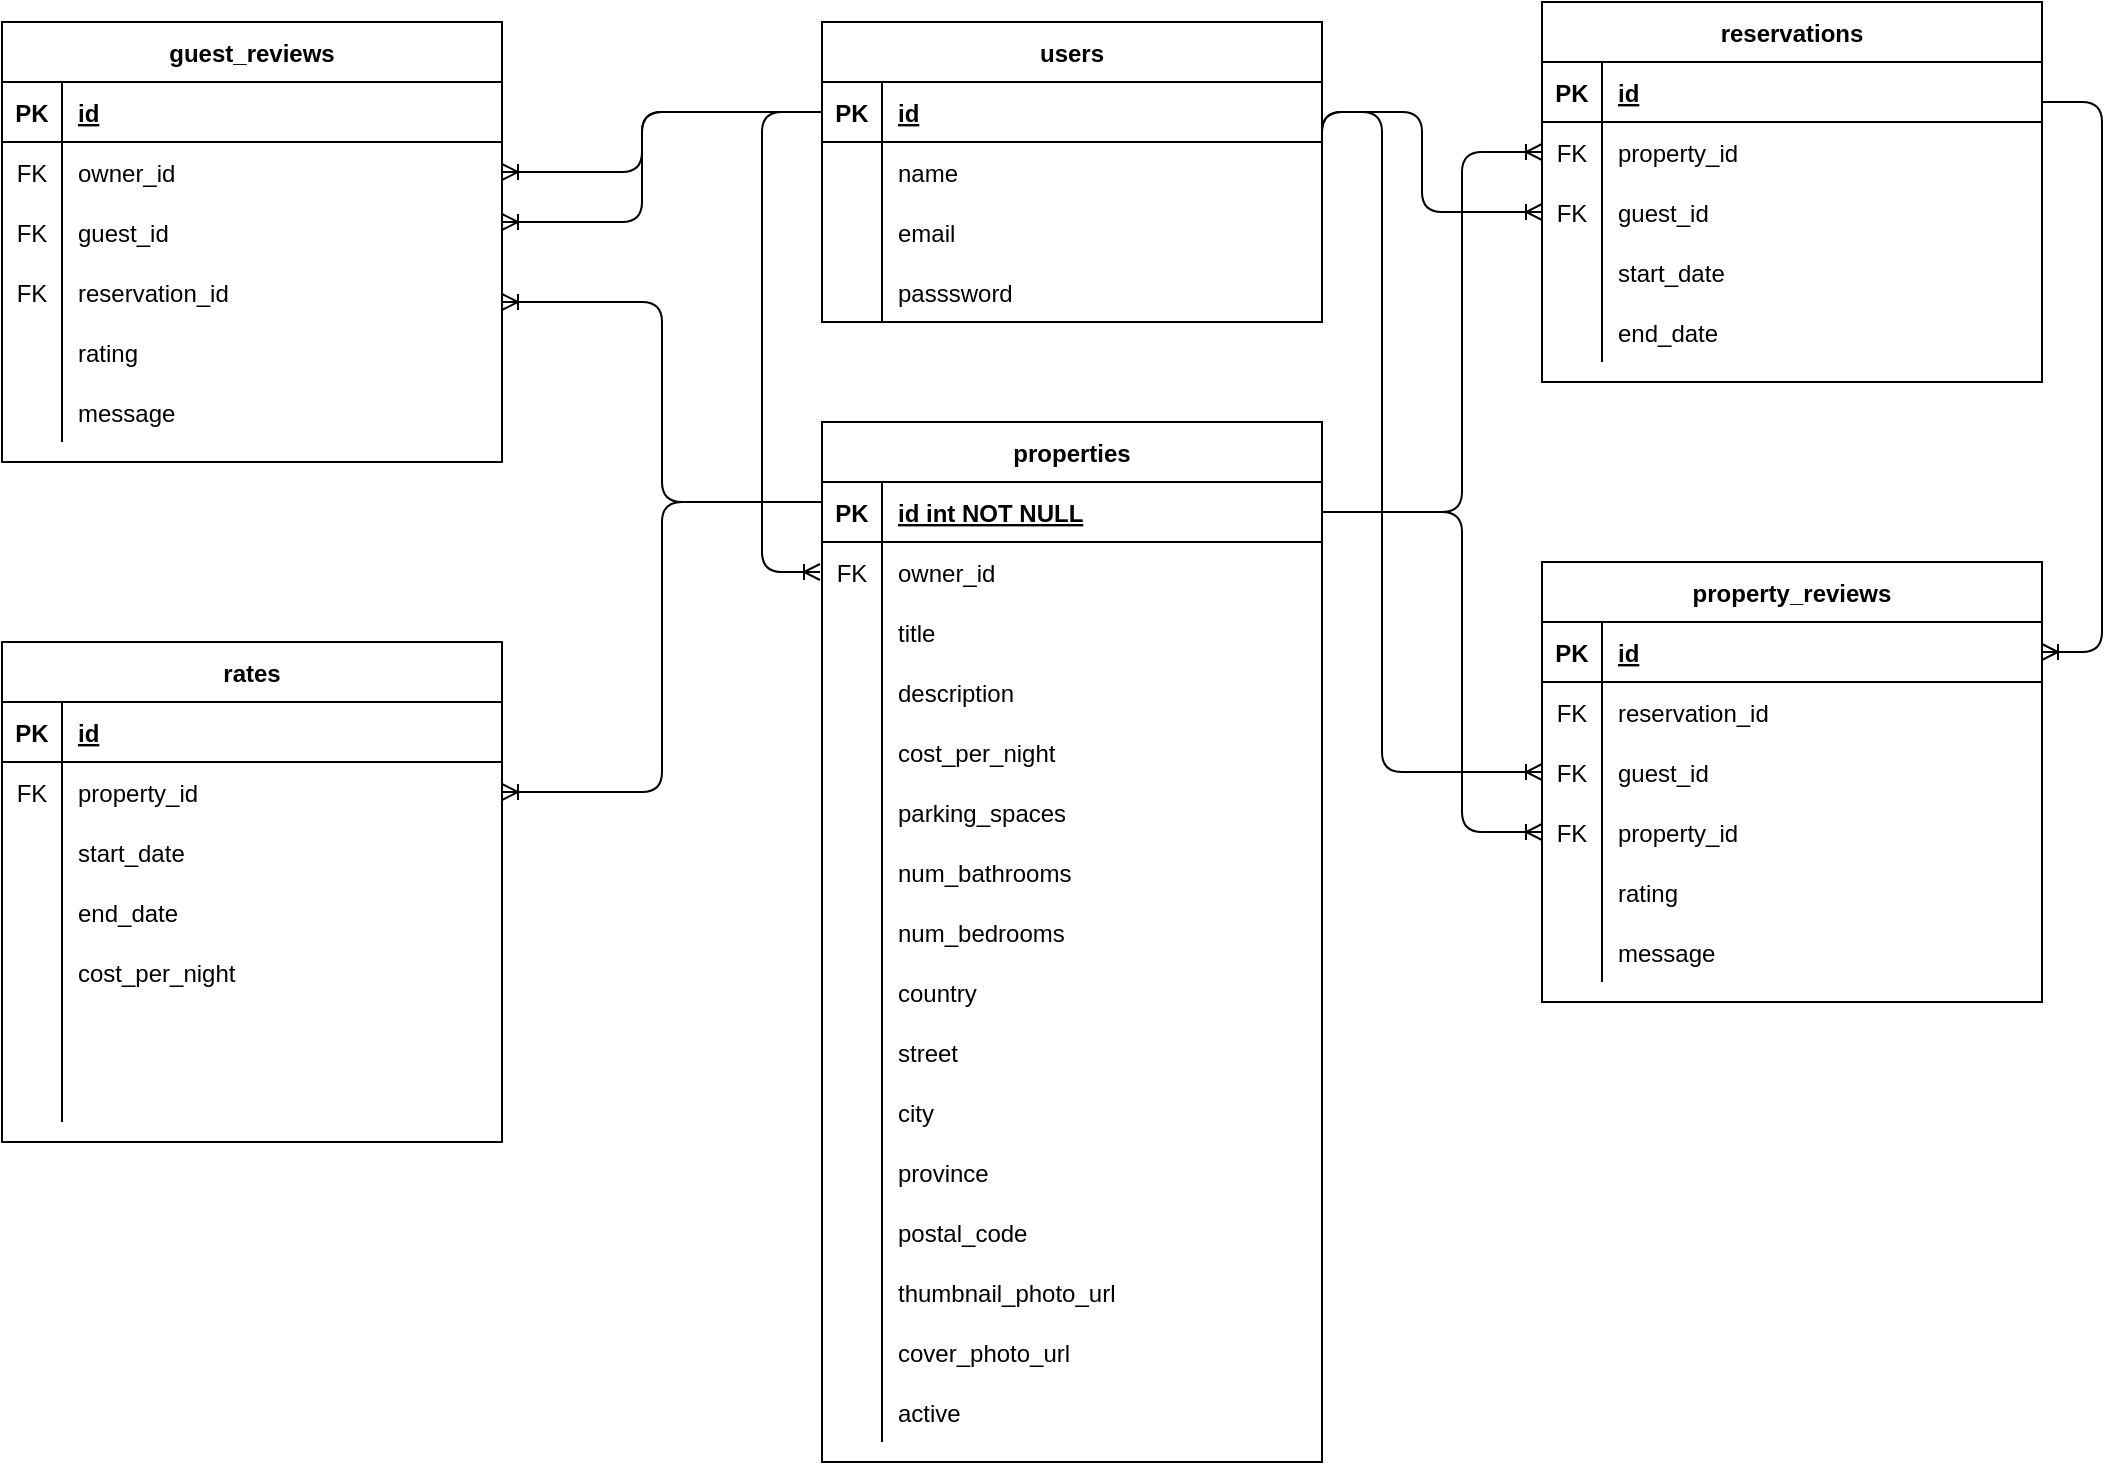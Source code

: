 <mxfile version="14.4.3" type="github">
  <diagram id="R2lEEEUBdFMjLlhIrx00" name="Page-1">
    <mxGraphModel dx="2276" dy="794" grid="1" gridSize="10" guides="1" tooltips="1" connect="1" arrows="1" fold="1" page="1" pageScale="1" pageWidth="850" pageHeight="1100" math="0" shadow="0" extFonts="Permanent Marker^https://fonts.googleapis.com/css?family=Permanent+Marker">
      <root>
        <mxCell id="0" />
        <mxCell id="1" parent="0" />
        <mxCell id="C-vyLk0tnHw3VtMMgP7b-2" value="properties" style="shape=table;startSize=30;container=1;collapsible=1;childLayout=tableLayout;fixedRows=1;rowLines=0;fontStyle=1;align=center;resizeLast=1;" parent="1" vertex="1">
          <mxGeometry x="110" y="320" width="250" height="520" as="geometry" />
        </mxCell>
        <mxCell id="C-vyLk0tnHw3VtMMgP7b-3" value="" style="shape=partialRectangle;collapsible=0;dropTarget=0;pointerEvents=0;fillColor=none;points=[[0,0.5],[1,0.5]];portConstraint=eastwest;top=0;left=0;right=0;bottom=1;" parent="C-vyLk0tnHw3VtMMgP7b-2" vertex="1">
          <mxGeometry y="30" width="250" height="30" as="geometry" />
        </mxCell>
        <mxCell id="C-vyLk0tnHw3VtMMgP7b-4" value="PK" style="shape=partialRectangle;overflow=hidden;connectable=0;fillColor=none;top=0;left=0;bottom=0;right=0;fontStyle=1;" parent="C-vyLk0tnHw3VtMMgP7b-3" vertex="1">
          <mxGeometry width="30" height="30" as="geometry" />
        </mxCell>
        <mxCell id="C-vyLk0tnHw3VtMMgP7b-5" value="id int NOT NULL" style="shape=partialRectangle;overflow=hidden;connectable=0;fillColor=none;top=0;left=0;bottom=0;right=0;align=left;spacingLeft=6;fontStyle=5;" parent="C-vyLk0tnHw3VtMMgP7b-3" vertex="1">
          <mxGeometry x="30" width="220" height="30" as="geometry" />
        </mxCell>
        <mxCell id="5_OPE0EtZGpoWY-5o1ZZ-133" value="" style="shape=partialRectangle;collapsible=0;dropTarget=0;pointerEvents=0;fillColor=none;top=0;left=0;bottom=0;right=0;points=[[0,0.5],[1,0.5]];portConstraint=eastwest;" parent="C-vyLk0tnHw3VtMMgP7b-2" vertex="1">
          <mxGeometry y="60" width="250" height="30" as="geometry" />
        </mxCell>
        <mxCell id="5_OPE0EtZGpoWY-5o1ZZ-134" value="FK" style="shape=partialRectangle;connectable=0;fillColor=none;top=0;left=0;bottom=0;right=0;fontStyle=0;overflow=hidden;" parent="5_OPE0EtZGpoWY-5o1ZZ-133" vertex="1">
          <mxGeometry width="30" height="30" as="geometry" />
        </mxCell>
        <mxCell id="5_OPE0EtZGpoWY-5o1ZZ-135" value="owner_id" style="shape=partialRectangle;connectable=0;fillColor=none;top=0;left=0;bottom=0;right=0;align=left;spacingLeft=6;fontStyle=0;overflow=hidden;" parent="5_OPE0EtZGpoWY-5o1ZZ-133" vertex="1">
          <mxGeometry x="30" width="220" height="30" as="geometry" />
        </mxCell>
        <mxCell id="C-vyLk0tnHw3VtMMgP7b-6" value="" style="shape=partialRectangle;collapsible=0;dropTarget=0;pointerEvents=0;fillColor=none;points=[[0,0.5],[1,0.5]];portConstraint=eastwest;top=0;left=0;right=0;bottom=0;" parent="C-vyLk0tnHw3VtMMgP7b-2" vertex="1">
          <mxGeometry y="90" width="250" height="30" as="geometry" />
        </mxCell>
        <mxCell id="C-vyLk0tnHw3VtMMgP7b-7" value="" style="shape=partialRectangle;overflow=hidden;connectable=0;fillColor=none;top=0;left=0;bottom=0;right=0;" parent="C-vyLk0tnHw3VtMMgP7b-6" vertex="1">
          <mxGeometry width="30" height="30" as="geometry" />
        </mxCell>
        <mxCell id="C-vyLk0tnHw3VtMMgP7b-8" value="title" style="shape=partialRectangle;overflow=hidden;connectable=0;fillColor=none;top=0;left=0;bottom=0;right=0;align=left;spacingLeft=6;" parent="C-vyLk0tnHw3VtMMgP7b-6" vertex="1">
          <mxGeometry x="30" width="220" height="30" as="geometry" />
        </mxCell>
        <mxCell id="C-vyLk0tnHw3VtMMgP7b-9" value="" style="shape=partialRectangle;collapsible=0;dropTarget=0;pointerEvents=0;fillColor=none;points=[[0,0.5],[1,0.5]];portConstraint=eastwest;top=0;left=0;right=0;bottom=0;" parent="C-vyLk0tnHw3VtMMgP7b-2" vertex="1">
          <mxGeometry y="120" width="250" height="30" as="geometry" />
        </mxCell>
        <mxCell id="C-vyLk0tnHw3VtMMgP7b-10" value="" style="shape=partialRectangle;overflow=hidden;connectable=0;fillColor=none;top=0;left=0;bottom=0;right=0;" parent="C-vyLk0tnHw3VtMMgP7b-9" vertex="1">
          <mxGeometry width="30" height="30" as="geometry" />
        </mxCell>
        <mxCell id="C-vyLk0tnHw3VtMMgP7b-11" value="description" style="shape=partialRectangle;overflow=hidden;connectable=0;fillColor=none;top=0;left=0;bottom=0;right=0;align=left;spacingLeft=6;" parent="C-vyLk0tnHw3VtMMgP7b-9" vertex="1">
          <mxGeometry x="30" width="220" height="30" as="geometry" />
        </mxCell>
        <mxCell id="5_OPE0EtZGpoWY-5o1ZZ-36" value="" style="shape=partialRectangle;collapsible=0;dropTarget=0;pointerEvents=0;fillColor=none;top=0;left=0;bottom=0;right=0;points=[[0,0.5],[1,0.5]];portConstraint=eastwest;" parent="C-vyLk0tnHw3VtMMgP7b-2" vertex="1">
          <mxGeometry y="150" width="250" height="30" as="geometry" />
        </mxCell>
        <mxCell id="5_OPE0EtZGpoWY-5o1ZZ-37" value="" style="shape=partialRectangle;connectable=0;fillColor=none;top=0;left=0;bottom=0;right=0;editable=1;overflow=hidden;" parent="5_OPE0EtZGpoWY-5o1ZZ-36" vertex="1">
          <mxGeometry width="30" height="30" as="geometry" />
        </mxCell>
        <mxCell id="5_OPE0EtZGpoWY-5o1ZZ-38" value="cost_per_night" style="shape=partialRectangle;connectable=0;fillColor=none;top=0;left=0;bottom=0;right=0;align=left;spacingLeft=6;overflow=hidden;" parent="5_OPE0EtZGpoWY-5o1ZZ-36" vertex="1">
          <mxGeometry x="30" width="220" height="30" as="geometry" />
        </mxCell>
        <mxCell id="5_OPE0EtZGpoWY-5o1ZZ-48" value="" style="shape=partialRectangle;collapsible=0;dropTarget=0;pointerEvents=0;fillColor=none;top=0;left=0;bottom=0;right=0;points=[[0,0.5],[1,0.5]];portConstraint=eastwest;" parent="C-vyLk0tnHw3VtMMgP7b-2" vertex="1">
          <mxGeometry y="180" width="250" height="30" as="geometry" />
        </mxCell>
        <mxCell id="5_OPE0EtZGpoWY-5o1ZZ-49" value="" style="shape=partialRectangle;connectable=0;fillColor=none;top=0;left=0;bottom=0;right=0;editable=1;overflow=hidden;" parent="5_OPE0EtZGpoWY-5o1ZZ-48" vertex="1">
          <mxGeometry width="30" height="30" as="geometry" />
        </mxCell>
        <mxCell id="5_OPE0EtZGpoWY-5o1ZZ-50" value="parking_spaces" style="shape=partialRectangle;connectable=0;fillColor=none;top=0;left=0;bottom=0;right=0;align=left;spacingLeft=6;overflow=hidden;" parent="5_OPE0EtZGpoWY-5o1ZZ-48" vertex="1">
          <mxGeometry x="30" width="220" height="30" as="geometry" />
        </mxCell>
        <mxCell id="5_OPE0EtZGpoWY-5o1ZZ-44" value="" style="shape=partialRectangle;collapsible=0;dropTarget=0;pointerEvents=0;fillColor=none;top=0;left=0;bottom=0;right=0;points=[[0,0.5],[1,0.5]];portConstraint=eastwest;" parent="C-vyLk0tnHw3VtMMgP7b-2" vertex="1">
          <mxGeometry y="210" width="250" height="30" as="geometry" />
        </mxCell>
        <mxCell id="5_OPE0EtZGpoWY-5o1ZZ-45" value="" style="shape=partialRectangle;connectable=0;fillColor=none;top=0;left=0;bottom=0;right=0;editable=1;overflow=hidden;" parent="5_OPE0EtZGpoWY-5o1ZZ-44" vertex="1">
          <mxGeometry width="30" height="30" as="geometry" />
        </mxCell>
        <mxCell id="5_OPE0EtZGpoWY-5o1ZZ-46" value="num_bathrooms" style="shape=partialRectangle;connectable=0;fillColor=none;top=0;left=0;bottom=0;right=0;align=left;spacingLeft=6;overflow=hidden;" parent="5_OPE0EtZGpoWY-5o1ZZ-44" vertex="1">
          <mxGeometry x="30" width="220" height="30" as="geometry" />
        </mxCell>
        <mxCell id="5_OPE0EtZGpoWY-5o1ZZ-40" value="" style="shape=partialRectangle;collapsible=0;dropTarget=0;pointerEvents=0;fillColor=none;top=0;left=0;bottom=0;right=0;points=[[0,0.5],[1,0.5]];portConstraint=eastwest;" parent="C-vyLk0tnHw3VtMMgP7b-2" vertex="1">
          <mxGeometry y="240" width="250" height="30" as="geometry" />
        </mxCell>
        <mxCell id="5_OPE0EtZGpoWY-5o1ZZ-41" value="" style="shape=partialRectangle;connectable=0;fillColor=none;top=0;left=0;bottom=0;right=0;editable=1;overflow=hidden;" parent="5_OPE0EtZGpoWY-5o1ZZ-40" vertex="1">
          <mxGeometry width="30" height="30" as="geometry" />
        </mxCell>
        <mxCell id="5_OPE0EtZGpoWY-5o1ZZ-42" value="num_bedrooms" style="shape=partialRectangle;connectable=0;fillColor=none;top=0;left=0;bottom=0;right=0;align=left;spacingLeft=6;overflow=hidden;" parent="5_OPE0EtZGpoWY-5o1ZZ-40" vertex="1">
          <mxGeometry x="30" width="220" height="30" as="geometry" />
        </mxCell>
        <mxCell id="5_OPE0EtZGpoWY-5o1ZZ-64" value="" style="shape=partialRectangle;collapsible=0;dropTarget=0;pointerEvents=0;fillColor=none;top=0;left=0;bottom=0;right=0;points=[[0,0.5],[1,0.5]];portConstraint=eastwest;" parent="C-vyLk0tnHw3VtMMgP7b-2" vertex="1">
          <mxGeometry y="270" width="250" height="30" as="geometry" />
        </mxCell>
        <mxCell id="5_OPE0EtZGpoWY-5o1ZZ-65" value="" style="shape=partialRectangle;connectable=0;fillColor=none;top=0;left=0;bottom=0;right=0;editable=1;overflow=hidden;" parent="5_OPE0EtZGpoWY-5o1ZZ-64" vertex="1">
          <mxGeometry width="30" height="30" as="geometry" />
        </mxCell>
        <mxCell id="5_OPE0EtZGpoWY-5o1ZZ-66" value="country" style="shape=partialRectangle;connectable=0;fillColor=none;top=0;left=0;bottom=0;right=0;align=left;spacingLeft=6;overflow=hidden;" parent="5_OPE0EtZGpoWY-5o1ZZ-64" vertex="1">
          <mxGeometry x="30" width="220" height="30" as="geometry" />
        </mxCell>
        <mxCell id="5_OPE0EtZGpoWY-5o1ZZ-60" value="" style="shape=partialRectangle;collapsible=0;dropTarget=0;pointerEvents=0;fillColor=none;top=0;left=0;bottom=0;right=0;points=[[0,0.5],[1,0.5]];portConstraint=eastwest;" parent="C-vyLk0tnHw3VtMMgP7b-2" vertex="1">
          <mxGeometry y="300" width="250" height="30" as="geometry" />
        </mxCell>
        <mxCell id="5_OPE0EtZGpoWY-5o1ZZ-61" value="" style="shape=partialRectangle;connectable=0;fillColor=none;top=0;left=0;bottom=0;right=0;editable=1;overflow=hidden;" parent="5_OPE0EtZGpoWY-5o1ZZ-60" vertex="1">
          <mxGeometry width="30" height="30" as="geometry" />
        </mxCell>
        <mxCell id="5_OPE0EtZGpoWY-5o1ZZ-62" value="street" style="shape=partialRectangle;connectable=0;fillColor=none;top=0;left=0;bottom=0;right=0;align=left;spacingLeft=6;overflow=hidden;" parent="5_OPE0EtZGpoWY-5o1ZZ-60" vertex="1">
          <mxGeometry x="30" width="220" height="30" as="geometry" />
        </mxCell>
        <mxCell id="5_OPE0EtZGpoWY-5o1ZZ-56" value="" style="shape=partialRectangle;collapsible=0;dropTarget=0;pointerEvents=0;fillColor=none;top=0;left=0;bottom=0;right=0;points=[[0,0.5],[1,0.5]];portConstraint=eastwest;" parent="C-vyLk0tnHw3VtMMgP7b-2" vertex="1">
          <mxGeometry y="330" width="250" height="30" as="geometry" />
        </mxCell>
        <mxCell id="5_OPE0EtZGpoWY-5o1ZZ-57" value="" style="shape=partialRectangle;connectable=0;fillColor=none;top=0;left=0;bottom=0;right=0;editable=1;overflow=hidden;" parent="5_OPE0EtZGpoWY-5o1ZZ-56" vertex="1">
          <mxGeometry width="30" height="30" as="geometry" />
        </mxCell>
        <mxCell id="5_OPE0EtZGpoWY-5o1ZZ-58" value="city" style="shape=partialRectangle;connectable=0;fillColor=none;top=0;left=0;bottom=0;right=0;align=left;spacingLeft=6;overflow=hidden;" parent="5_OPE0EtZGpoWY-5o1ZZ-56" vertex="1">
          <mxGeometry x="30" width="220" height="30" as="geometry" />
        </mxCell>
        <mxCell id="5_OPE0EtZGpoWY-5o1ZZ-52" value="" style="shape=partialRectangle;collapsible=0;dropTarget=0;pointerEvents=0;fillColor=none;top=0;left=0;bottom=0;right=0;points=[[0,0.5],[1,0.5]];portConstraint=eastwest;" parent="C-vyLk0tnHw3VtMMgP7b-2" vertex="1">
          <mxGeometry y="360" width="250" height="30" as="geometry" />
        </mxCell>
        <mxCell id="5_OPE0EtZGpoWY-5o1ZZ-53" value="" style="shape=partialRectangle;connectable=0;fillColor=none;top=0;left=0;bottom=0;right=0;editable=1;overflow=hidden;" parent="5_OPE0EtZGpoWY-5o1ZZ-52" vertex="1">
          <mxGeometry width="30" height="30" as="geometry" />
        </mxCell>
        <mxCell id="5_OPE0EtZGpoWY-5o1ZZ-54" value="province" style="shape=partialRectangle;connectable=0;fillColor=none;top=0;left=0;bottom=0;right=0;align=left;spacingLeft=6;overflow=hidden;" parent="5_OPE0EtZGpoWY-5o1ZZ-52" vertex="1">
          <mxGeometry x="30" width="220" height="30" as="geometry" />
        </mxCell>
        <mxCell id="5_OPE0EtZGpoWY-5o1ZZ-121" value="" style="shape=partialRectangle;collapsible=0;dropTarget=0;pointerEvents=0;fillColor=none;top=0;left=0;bottom=0;right=0;points=[[0,0.5],[1,0.5]];portConstraint=eastwest;" parent="C-vyLk0tnHw3VtMMgP7b-2" vertex="1">
          <mxGeometry y="390" width="250" height="30" as="geometry" />
        </mxCell>
        <mxCell id="5_OPE0EtZGpoWY-5o1ZZ-122" value="" style="shape=partialRectangle;connectable=0;fillColor=none;top=0;left=0;bottom=0;right=0;editable=1;overflow=hidden;" parent="5_OPE0EtZGpoWY-5o1ZZ-121" vertex="1">
          <mxGeometry width="30" height="30" as="geometry" />
        </mxCell>
        <mxCell id="5_OPE0EtZGpoWY-5o1ZZ-123" value="postal_code" style="shape=partialRectangle;connectable=0;fillColor=none;top=0;left=0;bottom=0;right=0;align=left;spacingLeft=6;overflow=hidden;" parent="5_OPE0EtZGpoWY-5o1ZZ-121" vertex="1">
          <mxGeometry x="30" width="220" height="30" as="geometry" />
        </mxCell>
        <mxCell id="5_OPE0EtZGpoWY-5o1ZZ-125" value="" style="shape=partialRectangle;collapsible=0;dropTarget=0;pointerEvents=0;fillColor=none;top=0;left=0;bottom=0;right=0;points=[[0,0.5],[1,0.5]];portConstraint=eastwest;" parent="C-vyLk0tnHw3VtMMgP7b-2" vertex="1">
          <mxGeometry y="420" width="250" height="30" as="geometry" />
        </mxCell>
        <mxCell id="5_OPE0EtZGpoWY-5o1ZZ-126" value="" style="shape=partialRectangle;connectable=0;fillColor=none;top=0;left=0;bottom=0;right=0;editable=1;overflow=hidden;" parent="5_OPE0EtZGpoWY-5o1ZZ-125" vertex="1">
          <mxGeometry width="30" height="30" as="geometry" />
        </mxCell>
        <mxCell id="5_OPE0EtZGpoWY-5o1ZZ-127" value="thumbnail_photo_url" style="shape=partialRectangle;connectable=0;fillColor=none;top=0;left=0;bottom=0;right=0;align=left;spacingLeft=6;overflow=hidden;" parent="5_OPE0EtZGpoWY-5o1ZZ-125" vertex="1">
          <mxGeometry x="30" width="220" height="30" as="geometry" />
        </mxCell>
        <mxCell id="5_OPE0EtZGpoWY-5o1ZZ-129" value="" style="shape=partialRectangle;collapsible=0;dropTarget=0;pointerEvents=0;fillColor=none;top=0;left=0;bottom=0;right=0;points=[[0,0.5],[1,0.5]];portConstraint=eastwest;" parent="C-vyLk0tnHw3VtMMgP7b-2" vertex="1">
          <mxGeometry y="450" width="250" height="30" as="geometry" />
        </mxCell>
        <mxCell id="5_OPE0EtZGpoWY-5o1ZZ-130" value="" style="shape=partialRectangle;connectable=0;fillColor=none;top=0;left=0;bottom=0;right=0;editable=1;overflow=hidden;" parent="5_OPE0EtZGpoWY-5o1ZZ-129" vertex="1">
          <mxGeometry width="30" height="30" as="geometry" />
        </mxCell>
        <mxCell id="5_OPE0EtZGpoWY-5o1ZZ-131" value="cover_photo_url" style="shape=partialRectangle;connectable=0;fillColor=none;top=0;left=0;bottom=0;right=0;align=left;spacingLeft=6;overflow=hidden;" parent="5_OPE0EtZGpoWY-5o1ZZ-129" vertex="1">
          <mxGeometry x="30" width="220" height="30" as="geometry" />
        </mxCell>
        <mxCell id="5_OPE0EtZGpoWY-5o1ZZ-107" value="" style="shape=partialRectangle;collapsible=0;dropTarget=0;pointerEvents=0;fillColor=none;top=0;left=0;bottom=0;right=0;points=[[0,0.5],[1,0.5]];portConstraint=eastwest;" parent="C-vyLk0tnHw3VtMMgP7b-2" vertex="1">
          <mxGeometry y="480" width="250" height="30" as="geometry" />
        </mxCell>
        <mxCell id="5_OPE0EtZGpoWY-5o1ZZ-108" value="" style="shape=partialRectangle;connectable=0;fillColor=none;top=0;left=0;bottom=0;right=0;editable=1;overflow=hidden;" parent="5_OPE0EtZGpoWY-5o1ZZ-107" vertex="1">
          <mxGeometry width="30" height="30" as="geometry" />
        </mxCell>
        <mxCell id="5_OPE0EtZGpoWY-5o1ZZ-109" value="active" style="shape=partialRectangle;connectable=0;fillColor=none;top=0;left=0;bottom=0;right=0;align=left;spacingLeft=6;overflow=hidden;" parent="5_OPE0EtZGpoWY-5o1ZZ-107" vertex="1">
          <mxGeometry x="30" width="220" height="30" as="geometry" />
        </mxCell>
        <mxCell id="C-vyLk0tnHw3VtMMgP7b-13" value="reservations" style="shape=table;startSize=30;container=1;collapsible=1;childLayout=tableLayout;fixedRows=1;rowLines=0;fontStyle=1;align=center;resizeLast=1;" parent="1" vertex="1">
          <mxGeometry x="470" y="110" width="250" height="190" as="geometry" />
        </mxCell>
        <mxCell id="C-vyLk0tnHw3VtMMgP7b-14" value="" style="shape=partialRectangle;collapsible=0;dropTarget=0;pointerEvents=0;fillColor=none;points=[[0,0.5],[1,0.5]];portConstraint=eastwest;top=0;left=0;right=0;bottom=1;" parent="C-vyLk0tnHw3VtMMgP7b-13" vertex="1">
          <mxGeometry y="30" width="250" height="30" as="geometry" />
        </mxCell>
        <mxCell id="C-vyLk0tnHw3VtMMgP7b-15" value="PK" style="shape=partialRectangle;overflow=hidden;connectable=0;fillColor=none;top=0;left=0;bottom=0;right=0;fontStyle=1;" parent="C-vyLk0tnHw3VtMMgP7b-14" vertex="1">
          <mxGeometry width="30" height="30" as="geometry" />
        </mxCell>
        <mxCell id="C-vyLk0tnHw3VtMMgP7b-16" value="id" style="shape=partialRectangle;overflow=hidden;connectable=0;fillColor=none;top=0;left=0;bottom=0;right=0;align=left;spacingLeft=6;fontStyle=5;" parent="C-vyLk0tnHw3VtMMgP7b-14" vertex="1">
          <mxGeometry x="30" width="220" height="30" as="geometry" />
        </mxCell>
        <mxCell id="5_OPE0EtZGpoWY-5o1ZZ-144" value="" style="shape=partialRectangle;collapsible=0;dropTarget=0;pointerEvents=0;fillColor=none;top=0;left=0;bottom=0;right=0;points=[[0,0.5],[1,0.5]];portConstraint=eastwest;" parent="C-vyLk0tnHw3VtMMgP7b-13" vertex="1">
          <mxGeometry y="60" width="250" height="30" as="geometry" />
        </mxCell>
        <mxCell id="5_OPE0EtZGpoWY-5o1ZZ-145" value="FK" style="shape=partialRectangle;connectable=0;fillColor=none;top=0;left=0;bottom=0;right=0;fontStyle=0;overflow=hidden;" parent="5_OPE0EtZGpoWY-5o1ZZ-144" vertex="1">
          <mxGeometry width="30" height="30" as="geometry" />
        </mxCell>
        <mxCell id="5_OPE0EtZGpoWY-5o1ZZ-146" value="property_id" style="shape=partialRectangle;connectable=0;fillColor=none;top=0;left=0;bottom=0;right=0;align=left;spacingLeft=6;fontStyle=0;overflow=hidden;" parent="5_OPE0EtZGpoWY-5o1ZZ-144" vertex="1">
          <mxGeometry x="30" width="220" height="30" as="geometry" />
        </mxCell>
        <mxCell id="5_OPE0EtZGpoWY-5o1ZZ-140" value="" style="shape=partialRectangle;collapsible=0;dropTarget=0;pointerEvents=0;fillColor=none;top=0;left=0;bottom=0;right=0;points=[[0,0.5],[1,0.5]];portConstraint=eastwest;" parent="C-vyLk0tnHw3VtMMgP7b-13" vertex="1">
          <mxGeometry y="90" width="250" height="30" as="geometry" />
        </mxCell>
        <mxCell id="5_OPE0EtZGpoWY-5o1ZZ-141" value="FK" style="shape=partialRectangle;connectable=0;fillColor=none;top=0;left=0;bottom=0;right=0;fontStyle=0;overflow=hidden;" parent="5_OPE0EtZGpoWY-5o1ZZ-140" vertex="1">
          <mxGeometry width="30" height="30" as="geometry" />
        </mxCell>
        <mxCell id="5_OPE0EtZGpoWY-5o1ZZ-142" value="guest_id" style="shape=partialRectangle;connectable=0;fillColor=none;top=0;left=0;bottom=0;right=0;align=left;spacingLeft=6;fontStyle=0;overflow=hidden;" parent="5_OPE0EtZGpoWY-5o1ZZ-140" vertex="1">
          <mxGeometry x="30" width="220" height="30" as="geometry" />
        </mxCell>
        <mxCell id="C-vyLk0tnHw3VtMMgP7b-17" value="" style="shape=partialRectangle;collapsible=0;dropTarget=0;pointerEvents=0;fillColor=none;points=[[0,0.5],[1,0.5]];portConstraint=eastwest;top=0;left=0;right=0;bottom=0;" parent="C-vyLk0tnHw3VtMMgP7b-13" vertex="1">
          <mxGeometry y="120" width="250" height="30" as="geometry" />
        </mxCell>
        <mxCell id="C-vyLk0tnHw3VtMMgP7b-18" value="" style="shape=partialRectangle;overflow=hidden;connectable=0;fillColor=none;top=0;left=0;bottom=0;right=0;" parent="C-vyLk0tnHw3VtMMgP7b-17" vertex="1">
          <mxGeometry width="30" height="30" as="geometry" />
        </mxCell>
        <mxCell id="C-vyLk0tnHw3VtMMgP7b-19" value="start_date" style="shape=partialRectangle;overflow=hidden;connectable=0;fillColor=none;top=0;left=0;bottom=0;right=0;align=left;spacingLeft=6;" parent="C-vyLk0tnHw3VtMMgP7b-17" vertex="1">
          <mxGeometry x="30" width="220" height="30" as="geometry" />
        </mxCell>
        <mxCell id="C-vyLk0tnHw3VtMMgP7b-20" value="" style="shape=partialRectangle;collapsible=0;dropTarget=0;pointerEvents=0;fillColor=none;points=[[0,0.5],[1,0.5]];portConstraint=eastwest;top=0;left=0;right=0;bottom=0;" parent="C-vyLk0tnHw3VtMMgP7b-13" vertex="1">
          <mxGeometry y="150" width="250" height="30" as="geometry" />
        </mxCell>
        <mxCell id="C-vyLk0tnHw3VtMMgP7b-21" value="" style="shape=partialRectangle;overflow=hidden;connectable=0;fillColor=none;top=0;left=0;bottom=0;right=0;" parent="C-vyLk0tnHw3VtMMgP7b-20" vertex="1">
          <mxGeometry width="30" height="30" as="geometry" />
        </mxCell>
        <mxCell id="C-vyLk0tnHw3VtMMgP7b-22" value="end_date" style="shape=partialRectangle;overflow=hidden;connectable=0;fillColor=none;top=0;left=0;bottom=0;right=0;align=left;spacingLeft=6;" parent="C-vyLk0tnHw3VtMMgP7b-20" vertex="1">
          <mxGeometry x="30" width="220" height="30" as="geometry" />
        </mxCell>
        <mxCell id="C-vyLk0tnHw3VtMMgP7b-23" value="users" style="shape=table;startSize=30;container=1;collapsible=1;childLayout=tableLayout;fixedRows=1;rowLines=0;fontStyle=1;align=center;resizeLast=1;" parent="1" vertex="1">
          <mxGeometry x="110" y="120" width="250" height="150" as="geometry" />
        </mxCell>
        <mxCell id="MfoBPVd8Fbvx7FaM61m3-23" value="" style="shape=partialRectangle;collapsible=0;dropTarget=0;pointerEvents=0;fillColor=none;points=[[0,0.5],[1,0.5]];portConstraint=eastwest;top=0;left=0;right=0;bottom=1;" vertex="1" parent="C-vyLk0tnHw3VtMMgP7b-23">
          <mxGeometry y="30" width="250" height="30" as="geometry" />
        </mxCell>
        <mxCell id="MfoBPVd8Fbvx7FaM61m3-24" value="PK" style="shape=partialRectangle;overflow=hidden;connectable=0;fillColor=none;top=0;left=0;bottom=0;right=0;fontStyle=1;" vertex="1" parent="MfoBPVd8Fbvx7FaM61m3-23">
          <mxGeometry width="30" height="30" as="geometry" />
        </mxCell>
        <mxCell id="MfoBPVd8Fbvx7FaM61m3-25" value="id" style="shape=partialRectangle;overflow=hidden;connectable=0;fillColor=none;top=0;left=0;bottom=0;right=0;align=left;spacingLeft=6;fontStyle=5;" vertex="1" parent="MfoBPVd8Fbvx7FaM61m3-23">
          <mxGeometry x="30" width="220" height="30" as="geometry" />
        </mxCell>
        <mxCell id="C-vyLk0tnHw3VtMMgP7b-27" value="" style="shape=partialRectangle;collapsible=0;dropTarget=0;pointerEvents=0;fillColor=none;points=[[0,0.5],[1,0.5]];portConstraint=eastwest;top=0;left=0;right=0;bottom=0;" parent="C-vyLk0tnHw3VtMMgP7b-23" vertex="1">
          <mxGeometry y="60" width="250" height="30" as="geometry" />
        </mxCell>
        <mxCell id="C-vyLk0tnHw3VtMMgP7b-28" value="" style="shape=partialRectangle;overflow=hidden;connectable=0;fillColor=none;top=0;left=0;bottom=0;right=0;" parent="C-vyLk0tnHw3VtMMgP7b-27" vertex="1">
          <mxGeometry width="30" height="30" as="geometry" />
        </mxCell>
        <mxCell id="C-vyLk0tnHw3VtMMgP7b-29" value="name" style="shape=partialRectangle;overflow=hidden;connectable=0;fillColor=none;top=0;left=0;bottom=0;right=0;align=left;spacingLeft=6;" parent="C-vyLk0tnHw3VtMMgP7b-27" vertex="1">
          <mxGeometry x="30" width="220" height="30" as="geometry" />
        </mxCell>
        <mxCell id="5_OPE0EtZGpoWY-5o1ZZ-29" value="" style="shape=partialRectangle;collapsible=0;dropTarget=0;pointerEvents=0;fillColor=none;top=0;left=0;bottom=0;right=0;points=[[0,0.5],[1,0.5]];portConstraint=eastwest;" parent="C-vyLk0tnHw3VtMMgP7b-23" vertex="1">
          <mxGeometry y="90" width="250" height="30" as="geometry" />
        </mxCell>
        <mxCell id="5_OPE0EtZGpoWY-5o1ZZ-30" value="" style="shape=partialRectangle;connectable=0;fillColor=none;top=0;left=0;bottom=0;right=0;editable=1;overflow=hidden;" parent="5_OPE0EtZGpoWY-5o1ZZ-29" vertex="1">
          <mxGeometry width="30" height="30" as="geometry" />
        </mxCell>
        <mxCell id="5_OPE0EtZGpoWY-5o1ZZ-31" value="email" style="shape=partialRectangle;connectable=0;fillColor=none;top=0;left=0;bottom=0;right=0;align=left;spacingLeft=6;overflow=hidden;" parent="5_OPE0EtZGpoWY-5o1ZZ-29" vertex="1">
          <mxGeometry x="30" width="220" height="30" as="geometry" />
        </mxCell>
        <mxCell id="5_OPE0EtZGpoWY-5o1ZZ-32" value="" style="shape=partialRectangle;collapsible=0;dropTarget=0;pointerEvents=0;fillColor=none;top=0;left=0;bottom=0;right=0;points=[[0,0.5],[1,0.5]];portConstraint=eastwest;" parent="C-vyLk0tnHw3VtMMgP7b-23" vertex="1">
          <mxGeometry y="120" width="250" height="30" as="geometry" />
        </mxCell>
        <mxCell id="5_OPE0EtZGpoWY-5o1ZZ-33" value="" style="shape=partialRectangle;connectable=0;fillColor=none;top=0;left=0;bottom=0;right=0;editable=1;overflow=hidden;" parent="5_OPE0EtZGpoWY-5o1ZZ-32" vertex="1">
          <mxGeometry width="30" height="30" as="geometry" />
        </mxCell>
        <mxCell id="5_OPE0EtZGpoWY-5o1ZZ-34" value="passsword" style="shape=partialRectangle;connectable=0;fillColor=none;top=0;left=0;bottom=0;right=0;align=left;spacingLeft=6;overflow=hidden;" parent="5_OPE0EtZGpoWY-5o1ZZ-32" vertex="1">
          <mxGeometry x="30" width="220" height="30" as="geometry" />
        </mxCell>
        <mxCell id="5_OPE0EtZGpoWY-5o1ZZ-1" value="property_reviews" style="shape=table;startSize=30;container=1;collapsible=1;childLayout=tableLayout;fixedRows=1;rowLines=0;fontStyle=1;align=center;resizeLast=1;" parent="1" vertex="1">
          <mxGeometry x="470" y="390" width="250" height="220" as="geometry" />
        </mxCell>
        <mxCell id="5_OPE0EtZGpoWY-5o1ZZ-2" value="" style="shape=partialRectangle;collapsible=0;dropTarget=0;pointerEvents=0;fillColor=none;points=[[0,0.5],[1,0.5]];portConstraint=eastwest;top=0;left=0;right=0;bottom=1;" parent="5_OPE0EtZGpoWY-5o1ZZ-1" vertex="1">
          <mxGeometry y="30" width="250" height="30" as="geometry" />
        </mxCell>
        <mxCell id="5_OPE0EtZGpoWY-5o1ZZ-3" value="PK" style="shape=partialRectangle;overflow=hidden;connectable=0;fillColor=none;top=0;left=0;bottom=0;right=0;fontStyle=1;" parent="5_OPE0EtZGpoWY-5o1ZZ-2" vertex="1">
          <mxGeometry width="30" height="30" as="geometry" />
        </mxCell>
        <mxCell id="5_OPE0EtZGpoWY-5o1ZZ-4" value="id" style="shape=partialRectangle;overflow=hidden;connectable=0;fillColor=none;top=0;left=0;bottom=0;right=0;align=left;spacingLeft=6;fontStyle=5;" parent="5_OPE0EtZGpoWY-5o1ZZ-2" vertex="1">
          <mxGeometry x="30" width="220" height="30" as="geometry" />
        </mxCell>
        <mxCell id="5_OPE0EtZGpoWY-5o1ZZ-156" value="" style="shape=partialRectangle;collapsible=0;dropTarget=0;pointerEvents=0;fillColor=none;points=[[0,0.5],[1,0.5]];portConstraint=eastwest;top=0;left=0;right=0;bottom=0;" parent="5_OPE0EtZGpoWY-5o1ZZ-1" vertex="1">
          <mxGeometry y="60" width="250" height="30" as="geometry" />
        </mxCell>
        <mxCell id="5_OPE0EtZGpoWY-5o1ZZ-157" value="FK" style="shape=partialRectangle;overflow=hidden;connectable=0;fillColor=none;top=0;left=0;bottom=0;right=0;" parent="5_OPE0EtZGpoWY-5o1ZZ-156" vertex="1">
          <mxGeometry width="30" height="30" as="geometry" />
        </mxCell>
        <mxCell id="5_OPE0EtZGpoWY-5o1ZZ-158" value="reservation_id" style="shape=partialRectangle;overflow=hidden;connectable=0;fillColor=none;top=0;left=0;bottom=0;right=0;align=left;spacingLeft=6;" parent="5_OPE0EtZGpoWY-5o1ZZ-156" vertex="1">
          <mxGeometry x="30" width="220" height="30" as="geometry" />
        </mxCell>
        <mxCell id="5_OPE0EtZGpoWY-5o1ZZ-159" value="" style="shape=partialRectangle;collapsible=0;dropTarget=0;pointerEvents=0;fillColor=none;points=[[0,0.5],[1,0.5]];portConstraint=eastwest;top=0;left=0;right=0;bottom=0;" parent="5_OPE0EtZGpoWY-5o1ZZ-1" vertex="1">
          <mxGeometry y="90" width="250" height="30" as="geometry" />
        </mxCell>
        <mxCell id="5_OPE0EtZGpoWY-5o1ZZ-160" value="FK" style="shape=partialRectangle;overflow=hidden;connectable=0;fillColor=none;top=0;left=0;bottom=0;right=0;" parent="5_OPE0EtZGpoWY-5o1ZZ-159" vertex="1">
          <mxGeometry width="30" height="30" as="geometry" />
        </mxCell>
        <mxCell id="5_OPE0EtZGpoWY-5o1ZZ-161" value="guest_id" style="shape=partialRectangle;overflow=hidden;connectable=0;fillColor=none;top=0;left=0;bottom=0;right=0;align=left;spacingLeft=6;" parent="5_OPE0EtZGpoWY-5o1ZZ-159" vertex="1">
          <mxGeometry x="30" width="220" height="30" as="geometry" />
        </mxCell>
        <mxCell id="5_OPE0EtZGpoWY-5o1ZZ-5" value="" style="shape=partialRectangle;collapsible=0;dropTarget=0;pointerEvents=0;fillColor=none;points=[[0,0.5],[1,0.5]];portConstraint=eastwest;top=0;left=0;right=0;bottom=0;" parent="5_OPE0EtZGpoWY-5o1ZZ-1" vertex="1">
          <mxGeometry y="120" width="250" height="30" as="geometry" />
        </mxCell>
        <mxCell id="5_OPE0EtZGpoWY-5o1ZZ-6" value="FK" style="shape=partialRectangle;overflow=hidden;connectable=0;fillColor=none;top=0;left=0;bottom=0;right=0;" parent="5_OPE0EtZGpoWY-5o1ZZ-5" vertex="1">
          <mxGeometry width="30" height="30" as="geometry" />
        </mxCell>
        <mxCell id="5_OPE0EtZGpoWY-5o1ZZ-7" value="property_id" style="shape=partialRectangle;overflow=hidden;connectable=0;fillColor=none;top=0;left=0;bottom=0;right=0;align=left;spacingLeft=6;" parent="5_OPE0EtZGpoWY-5o1ZZ-5" vertex="1">
          <mxGeometry x="30" width="220" height="30" as="geometry" />
        </mxCell>
        <mxCell id="5_OPE0EtZGpoWY-5o1ZZ-177" value="" style="shape=partialRectangle;collapsible=0;dropTarget=0;pointerEvents=0;fillColor=none;points=[[0,0.5],[1,0.5]];portConstraint=eastwest;top=0;left=0;right=0;bottom=0;" parent="5_OPE0EtZGpoWY-5o1ZZ-1" vertex="1">
          <mxGeometry y="150" width="250" height="30" as="geometry" />
        </mxCell>
        <mxCell id="5_OPE0EtZGpoWY-5o1ZZ-178" value="" style="shape=partialRectangle;overflow=hidden;connectable=0;fillColor=none;top=0;left=0;bottom=0;right=0;" parent="5_OPE0EtZGpoWY-5o1ZZ-177" vertex="1">
          <mxGeometry width="30" height="30" as="geometry" />
        </mxCell>
        <mxCell id="5_OPE0EtZGpoWY-5o1ZZ-179" value="rating" style="shape=partialRectangle;overflow=hidden;connectable=0;fillColor=none;top=0;left=0;bottom=0;right=0;align=left;spacingLeft=6;" parent="5_OPE0EtZGpoWY-5o1ZZ-177" vertex="1">
          <mxGeometry x="30" width="220" height="30" as="geometry" />
        </mxCell>
        <mxCell id="5_OPE0EtZGpoWY-5o1ZZ-8" value="" style="shape=partialRectangle;collapsible=0;dropTarget=0;pointerEvents=0;fillColor=none;points=[[0,0.5],[1,0.5]];portConstraint=eastwest;top=0;left=0;right=0;bottom=0;" parent="5_OPE0EtZGpoWY-5o1ZZ-1" vertex="1">
          <mxGeometry y="180" width="250" height="30" as="geometry" />
        </mxCell>
        <mxCell id="5_OPE0EtZGpoWY-5o1ZZ-9" value="" style="shape=partialRectangle;overflow=hidden;connectable=0;fillColor=none;top=0;left=0;bottom=0;right=0;" parent="5_OPE0EtZGpoWY-5o1ZZ-8" vertex="1">
          <mxGeometry width="30" height="30" as="geometry" />
        </mxCell>
        <mxCell id="5_OPE0EtZGpoWY-5o1ZZ-10" value="message" style="shape=partialRectangle;overflow=hidden;connectable=0;fillColor=none;top=0;left=0;bottom=0;right=0;align=left;spacingLeft=6;" parent="5_OPE0EtZGpoWY-5o1ZZ-8" vertex="1">
          <mxGeometry x="30" width="220" height="30" as="geometry" />
        </mxCell>
        <mxCell id="5_OPE0EtZGpoWY-5o1ZZ-166" style="edgeStyle=orthogonalEdgeStyle;rounded=1;orthogonalLoop=1;jettySize=auto;html=1;exitX=1;exitY=0.5;exitDx=0;exitDy=0;endArrow=ERoneToMany;endFill=0;" parent="1" edge="1">
          <mxGeometry relative="1" as="geometry">
            <mxPoint x="470" y="215" as="targetPoint" />
            <Array as="points">
              <mxPoint x="410" y="165" />
              <mxPoint x="410" y="215" />
            </Array>
            <mxPoint x="360" y="195" as="sourcePoint" />
          </mxGeometry>
        </mxCell>
        <mxCell id="5_OPE0EtZGpoWY-5o1ZZ-169" style="edgeStyle=orthogonalEdgeStyle;orthogonalLoop=1;jettySize=auto;html=1;exitX=1;exitY=0.5;exitDx=0;exitDy=0;entryX=0;entryY=0.5;entryDx=0;entryDy=0;endArrow=ERoneToMany;endFill=0;rounded=1;" parent="1" source="C-vyLk0tnHw3VtMMgP7b-3" target="5_OPE0EtZGpoWY-5o1ZZ-144" edge="1">
          <mxGeometry relative="1" as="geometry">
            <Array as="points">
              <mxPoint x="430" y="365" />
              <mxPoint x="430" y="185" />
            </Array>
          </mxGeometry>
        </mxCell>
        <mxCell id="5_OPE0EtZGpoWY-5o1ZZ-174" style="edgeStyle=orthogonalEdgeStyle;rounded=1;orthogonalLoop=1;jettySize=auto;html=1;exitX=1;exitY=0.5;exitDx=0;exitDy=0;entryX=0;entryY=0.5;entryDx=0;entryDy=0;endArrow=ERoneToMany;endFill=0;" parent="1" target="5_OPE0EtZGpoWY-5o1ZZ-159" edge="1">
          <mxGeometry relative="1" as="geometry">
            <mxPoint x="360" y="195" as="sourcePoint" />
            <mxPoint x="470" y="290" as="targetPoint" />
            <Array as="points">
              <mxPoint x="390" y="165" />
              <mxPoint x="390" y="495" />
            </Array>
          </mxGeometry>
        </mxCell>
        <mxCell id="5_OPE0EtZGpoWY-5o1ZZ-176" style="edgeStyle=orthogonalEdgeStyle;rounded=1;orthogonalLoop=1;jettySize=auto;html=1;endArrow=ERoneToMany;endFill=0;" parent="1" edge="1" source="MfoBPVd8Fbvx7FaM61m3-23">
          <mxGeometry relative="1" as="geometry">
            <mxPoint x="109" y="160" as="sourcePoint" />
            <mxPoint x="109" y="395" as="targetPoint" />
            <Array as="points">
              <mxPoint x="80" y="165" />
              <mxPoint x="80" y="395" />
            </Array>
          </mxGeometry>
        </mxCell>
        <mxCell id="5_OPE0EtZGpoWY-5o1ZZ-180" style="edgeStyle=orthogonalEdgeStyle;rounded=1;orthogonalLoop=1;jettySize=auto;html=1;exitX=1;exitY=0.5;exitDx=0;exitDy=0;entryX=0;entryY=0.5;entryDx=0;entryDy=0;endArrow=ERoneToMany;endFill=0;" parent="1" source="C-vyLk0tnHw3VtMMgP7b-3" target="5_OPE0EtZGpoWY-5o1ZZ-5" edge="1">
          <mxGeometry relative="1" as="geometry">
            <mxPoint x="370" y="180" as="sourcePoint" />
            <mxPoint x="480" y="505" as="targetPoint" />
            <Array as="points">
              <mxPoint x="430" y="365" />
              <mxPoint x="430" y="525" />
            </Array>
          </mxGeometry>
        </mxCell>
        <mxCell id="5_OPE0EtZGpoWY-5o1ZZ-184" value="" style="edgeStyle=entityRelationEdgeStyle;fontSize=12;html=1;endArrow=ERoneToMany;entryX=1;entryY=0.5;entryDx=0;entryDy=0;" parent="1" target="5_OPE0EtZGpoWY-5o1ZZ-2" edge="1">
          <mxGeometry width="100" height="100" relative="1" as="geometry">
            <mxPoint x="720" y="160" as="sourcePoint" />
            <mxPoint x="820" y="60" as="targetPoint" />
          </mxGeometry>
        </mxCell>
        <mxCell id="MfoBPVd8Fbvx7FaM61m3-1" value="guest_reviews" style="shape=table;startSize=30;container=1;collapsible=1;childLayout=tableLayout;fixedRows=1;rowLines=0;fontStyle=1;align=center;resizeLast=1;" vertex="1" parent="1">
          <mxGeometry x="-300" y="120" width="250" height="220" as="geometry" />
        </mxCell>
        <mxCell id="MfoBPVd8Fbvx7FaM61m3-2" value="" style="shape=partialRectangle;collapsible=0;dropTarget=0;pointerEvents=0;fillColor=none;points=[[0,0.5],[1,0.5]];portConstraint=eastwest;top=0;left=0;right=0;bottom=1;" vertex="1" parent="MfoBPVd8Fbvx7FaM61m3-1">
          <mxGeometry y="30" width="250" height="30" as="geometry" />
        </mxCell>
        <mxCell id="MfoBPVd8Fbvx7FaM61m3-3" value="PK" style="shape=partialRectangle;overflow=hidden;connectable=0;fillColor=none;top=0;left=0;bottom=0;right=0;fontStyle=1;" vertex="1" parent="MfoBPVd8Fbvx7FaM61m3-2">
          <mxGeometry width="30" height="30" as="geometry" />
        </mxCell>
        <mxCell id="MfoBPVd8Fbvx7FaM61m3-4" value="id" style="shape=partialRectangle;overflow=hidden;connectable=0;fillColor=none;top=0;left=0;bottom=0;right=0;align=left;spacingLeft=6;fontStyle=5;" vertex="1" parent="MfoBPVd8Fbvx7FaM61m3-2">
          <mxGeometry x="30" width="220" height="30" as="geometry" />
        </mxCell>
        <mxCell id="MfoBPVd8Fbvx7FaM61m3-5" value="" style="shape=partialRectangle;collapsible=0;dropTarget=0;pointerEvents=0;fillColor=none;points=[[0,0.5],[1,0.5]];portConstraint=eastwest;top=0;left=0;right=0;bottom=0;" vertex="1" parent="MfoBPVd8Fbvx7FaM61m3-1">
          <mxGeometry y="60" width="250" height="30" as="geometry" />
        </mxCell>
        <mxCell id="MfoBPVd8Fbvx7FaM61m3-6" value="FK" style="shape=partialRectangle;overflow=hidden;connectable=0;fillColor=none;top=0;left=0;bottom=0;right=0;" vertex="1" parent="MfoBPVd8Fbvx7FaM61m3-5">
          <mxGeometry width="30" height="30" as="geometry" />
        </mxCell>
        <mxCell id="MfoBPVd8Fbvx7FaM61m3-7" value="owner_id" style="shape=partialRectangle;overflow=hidden;connectable=0;fillColor=none;top=0;left=0;bottom=0;right=0;align=left;spacingLeft=6;" vertex="1" parent="MfoBPVd8Fbvx7FaM61m3-5">
          <mxGeometry x="30" width="220" height="30" as="geometry" />
        </mxCell>
        <mxCell id="MfoBPVd8Fbvx7FaM61m3-8" value="" style="shape=partialRectangle;collapsible=0;dropTarget=0;pointerEvents=0;fillColor=none;points=[[0,0.5],[1,0.5]];portConstraint=eastwest;top=0;left=0;right=0;bottom=0;" vertex="1" parent="MfoBPVd8Fbvx7FaM61m3-1">
          <mxGeometry y="90" width="250" height="30" as="geometry" />
        </mxCell>
        <mxCell id="MfoBPVd8Fbvx7FaM61m3-9" value="FK" style="shape=partialRectangle;overflow=hidden;connectable=0;fillColor=none;top=0;left=0;bottom=0;right=0;" vertex="1" parent="MfoBPVd8Fbvx7FaM61m3-8">
          <mxGeometry width="30" height="30" as="geometry" />
        </mxCell>
        <mxCell id="MfoBPVd8Fbvx7FaM61m3-10" value="guest_id" style="shape=partialRectangle;overflow=hidden;connectable=0;fillColor=none;top=0;left=0;bottom=0;right=0;align=left;spacingLeft=6;" vertex="1" parent="MfoBPVd8Fbvx7FaM61m3-8">
          <mxGeometry x="30" width="220" height="30" as="geometry" />
        </mxCell>
        <mxCell id="MfoBPVd8Fbvx7FaM61m3-11" value="" style="shape=partialRectangle;collapsible=0;dropTarget=0;pointerEvents=0;fillColor=none;points=[[0,0.5],[1,0.5]];portConstraint=eastwest;top=0;left=0;right=0;bottom=0;" vertex="1" parent="MfoBPVd8Fbvx7FaM61m3-1">
          <mxGeometry y="120" width="250" height="30" as="geometry" />
        </mxCell>
        <mxCell id="MfoBPVd8Fbvx7FaM61m3-12" value="FK" style="shape=partialRectangle;overflow=hidden;connectable=0;fillColor=none;top=0;left=0;bottom=0;right=0;" vertex="1" parent="MfoBPVd8Fbvx7FaM61m3-11">
          <mxGeometry width="30" height="30" as="geometry" />
        </mxCell>
        <mxCell id="MfoBPVd8Fbvx7FaM61m3-13" value="reservation_id" style="shape=partialRectangle;overflow=hidden;connectable=0;fillColor=none;top=0;left=0;bottom=0;right=0;align=left;spacingLeft=6;" vertex="1" parent="MfoBPVd8Fbvx7FaM61m3-11">
          <mxGeometry x="30" width="220" height="30" as="geometry" />
        </mxCell>
        <mxCell id="MfoBPVd8Fbvx7FaM61m3-14" value="" style="shape=partialRectangle;collapsible=0;dropTarget=0;pointerEvents=0;fillColor=none;points=[[0,0.5],[1,0.5]];portConstraint=eastwest;top=0;left=0;right=0;bottom=0;" vertex="1" parent="MfoBPVd8Fbvx7FaM61m3-1">
          <mxGeometry y="150" width="250" height="30" as="geometry" />
        </mxCell>
        <mxCell id="MfoBPVd8Fbvx7FaM61m3-15" value="" style="shape=partialRectangle;overflow=hidden;connectable=0;fillColor=none;top=0;left=0;bottom=0;right=0;" vertex="1" parent="MfoBPVd8Fbvx7FaM61m3-14">
          <mxGeometry width="30" height="30" as="geometry" />
        </mxCell>
        <mxCell id="MfoBPVd8Fbvx7FaM61m3-16" value="rating" style="shape=partialRectangle;overflow=hidden;connectable=0;fillColor=none;top=0;left=0;bottom=0;right=0;align=left;spacingLeft=6;" vertex="1" parent="MfoBPVd8Fbvx7FaM61m3-14">
          <mxGeometry x="30" width="220" height="30" as="geometry" />
        </mxCell>
        <mxCell id="MfoBPVd8Fbvx7FaM61m3-17" value="" style="shape=partialRectangle;collapsible=0;dropTarget=0;pointerEvents=0;fillColor=none;points=[[0,0.5],[1,0.5]];portConstraint=eastwest;top=0;left=0;right=0;bottom=0;" vertex="1" parent="MfoBPVd8Fbvx7FaM61m3-1">
          <mxGeometry y="180" width="250" height="30" as="geometry" />
        </mxCell>
        <mxCell id="MfoBPVd8Fbvx7FaM61m3-18" value="" style="shape=partialRectangle;overflow=hidden;connectable=0;fillColor=none;top=0;left=0;bottom=0;right=0;" vertex="1" parent="MfoBPVd8Fbvx7FaM61m3-17">
          <mxGeometry width="30" height="30" as="geometry" />
        </mxCell>
        <mxCell id="MfoBPVd8Fbvx7FaM61m3-19" value="message" style="shape=partialRectangle;overflow=hidden;connectable=0;fillColor=none;top=0;left=0;bottom=0;right=0;align=left;spacingLeft=6;" vertex="1" parent="MfoBPVd8Fbvx7FaM61m3-17">
          <mxGeometry x="30" width="220" height="30" as="geometry" />
        </mxCell>
        <mxCell id="MfoBPVd8Fbvx7FaM61m3-21" value="" style="edgeStyle=orthogonalEdgeStyle;fontSize=12;html=1;endArrow=ERoneToMany;entryX=1;entryY=0.5;entryDx=0;entryDy=0;" edge="1" parent="1" target="MfoBPVd8Fbvx7FaM61m3-5">
          <mxGeometry width="100" height="100" relative="1" as="geometry">
            <mxPoint x="110" y="165" as="sourcePoint" />
            <mxPoint x="50" y="100" as="targetPoint" />
            <Array as="points">
              <mxPoint x="20" y="165" />
              <mxPoint x="20" y="195" />
            </Array>
          </mxGeometry>
        </mxCell>
        <mxCell id="MfoBPVd8Fbvx7FaM61m3-22" value="" style="edgeStyle=orthogonalEdgeStyle;fontSize=12;html=1;endArrow=ERoneToMany;exitX=0;exitY=0.5;exitDx=0;exitDy=0;" edge="1" parent="1" source="MfoBPVd8Fbvx7FaM61m3-23">
          <mxGeometry width="100" height="100" relative="1" as="geometry">
            <mxPoint x="100" y="160" as="sourcePoint" />
            <mxPoint x="-50" y="220" as="targetPoint" />
            <Array as="points">
              <mxPoint x="20" y="165" />
              <mxPoint x="20" y="220" />
            </Array>
          </mxGeometry>
        </mxCell>
        <mxCell id="MfoBPVd8Fbvx7FaM61m3-26" style="edgeStyle=orthogonalEdgeStyle;rounded=1;orthogonalLoop=1;jettySize=auto;html=1;endArrow=ERoneToMany;endFill=0;" edge="1" parent="1" target="MfoBPVd8Fbvx7FaM61m3-11">
          <mxGeometry relative="1" as="geometry">
            <mxPoint x="110" y="360" as="sourcePoint" />
            <mxPoint x="109" y="590" as="targetPoint" />
            <Array as="points">
              <mxPoint x="30" y="360" />
              <mxPoint x="30" y="260" />
            </Array>
          </mxGeometry>
        </mxCell>
        <mxCell id="MfoBPVd8Fbvx7FaM61m3-27" value="rates" style="shape=table;startSize=30;container=1;collapsible=1;childLayout=tableLayout;fixedRows=1;rowLines=0;fontStyle=1;align=center;resizeLast=1;" vertex="1" parent="1">
          <mxGeometry x="-300" y="430" width="250" height="250" as="geometry" />
        </mxCell>
        <mxCell id="MfoBPVd8Fbvx7FaM61m3-28" value="" style="shape=partialRectangle;collapsible=0;dropTarget=0;pointerEvents=0;fillColor=none;points=[[0,0.5],[1,0.5]];portConstraint=eastwest;top=0;left=0;right=0;bottom=1;" vertex="1" parent="MfoBPVd8Fbvx7FaM61m3-27">
          <mxGeometry y="30" width="250" height="30" as="geometry" />
        </mxCell>
        <mxCell id="MfoBPVd8Fbvx7FaM61m3-29" value="PK" style="shape=partialRectangle;overflow=hidden;connectable=0;fillColor=none;top=0;left=0;bottom=0;right=0;fontStyle=1;" vertex="1" parent="MfoBPVd8Fbvx7FaM61m3-28">
          <mxGeometry width="30" height="30" as="geometry" />
        </mxCell>
        <mxCell id="MfoBPVd8Fbvx7FaM61m3-30" value="id" style="shape=partialRectangle;overflow=hidden;connectable=0;fillColor=none;top=0;left=0;bottom=0;right=0;align=left;spacingLeft=6;fontStyle=5;" vertex="1" parent="MfoBPVd8Fbvx7FaM61m3-28">
          <mxGeometry x="30" width="220" height="30" as="geometry" />
        </mxCell>
        <mxCell id="MfoBPVd8Fbvx7FaM61m3-31" value="" style="shape=partialRectangle;collapsible=0;dropTarget=0;pointerEvents=0;fillColor=none;points=[[0,0.5],[1,0.5]];portConstraint=eastwest;top=0;left=0;right=0;bottom=0;" vertex="1" parent="MfoBPVd8Fbvx7FaM61m3-27">
          <mxGeometry y="60" width="250" height="30" as="geometry" />
        </mxCell>
        <mxCell id="MfoBPVd8Fbvx7FaM61m3-32" value="FK" style="shape=partialRectangle;overflow=hidden;connectable=0;fillColor=none;top=0;left=0;bottom=0;right=0;" vertex="1" parent="MfoBPVd8Fbvx7FaM61m3-31">
          <mxGeometry width="30" height="30" as="geometry" />
        </mxCell>
        <mxCell id="MfoBPVd8Fbvx7FaM61m3-33" value="property_id" style="shape=partialRectangle;overflow=hidden;connectable=0;fillColor=none;top=0;left=0;bottom=0;right=0;align=left;spacingLeft=6;" vertex="1" parent="MfoBPVd8Fbvx7FaM61m3-31">
          <mxGeometry x="30" width="220" height="30" as="geometry" />
        </mxCell>
        <mxCell id="MfoBPVd8Fbvx7FaM61m3-34" value="" style="shape=partialRectangle;collapsible=0;dropTarget=0;pointerEvents=0;fillColor=none;points=[[0,0.5],[1,0.5]];portConstraint=eastwest;top=0;left=0;right=0;bottom=0;" vertex="1" parent="MfoBPVd8Fbvx7FaM61m3-27">
          <mxGeometry y="90" width="250" height="30" as="geometry" />
        </mxCell>
        <mxCell id="MfoBPVd8Fbvx7FaM61m3-35" value="" style="shape=partialRectangle;overflow=hidden;connectable=0;fillColor=none;top=0;left=0;bottom=0;right=0;" vertex="1" parent="MfoBPVd8Fbvx7FaM61m3-34">
          <mxGeometry width="30" height="30" as="geometry" />
        </mxCell>
        <mxCell id="MfoBPVd8Fbvx7FaM61m3-36" value="start_date" style="shape=partialRectangle;overflow=hidden;connectable=0;fillColor=none;top=0;left=0;bottom=0;right=0;align=left;spacingLeft=6;" vertex="1" parent="MfoBPVd8Fbvx7FaM61m3-34">
          <mxGeometry x="30" width="220" height="30" as="geometry" />
        </mxCell>
        <mxCell id="MfoBPVd8Fbvx7FaM61m3-47" value="" style="shape=partialRectangle;collapsible=0;dropTarget=0;pointerEvents=0;fillColor=none;points=[[0,0.5],[1,0.5]];portConstraint=eastwest;top=0;left=0;right=0;bottom=0;" vertex="1" parent="MfoBPVd8Fbvx7FaM61m3-27">
          <mxGeometry y="120" width="250" height="30" as="geometry" />
        </mxCell>
        <mxCell id="MfoBPVd8Fbvx7FaM61m3-48" value="" style="shape=partialRectangle;overflow=hidden;connectable=0;fillColor=none;top=0;left=0;bottom=0;right=0;" vertex="1" parent="MfoBPVd8Fbvx7FaM61m3-47">
          <mxGeometry width="30" height="30" as="geometry" />
        </mxCell>
        <mxCell id="MfoBPVd8Fbvx7FaM61m3-49" value="end_date" style="shape=partialRectangle;overflow=hidden;connectable=0;fillColor=none;top=0;left=0;bottom=0;right=0;align=left;spacingLeft=6;" vertex="1" parent="MfoBPVd8Fbvx7FaM61m3-47">
          <mxGeometry x="30" width="220" height="30" as="geometry" />
        </mxCell>
        <mxCell id="MfoBPVd8Fbvx7FaM61m3-37" value="" style="shape=partialRectangle;collapsible=0;dropTarget=0;pointerEvents=0;fillColor=none;points=[[0,0.5],[1,0.5]];portConstraint=eastwest;top=0;left=0;right=0;bottom=0;" vertex="1" parent="MfoBPVd8Fbvx7FaM61m3-27">
          <mxGeometry y="150" width="250" height="30" as="geometry" />
        </mxCell>
        <mxCell id="MfoBPVd8Fbvx7FaM61m3-38" value="" style="shape=partialRectangle;overflow=hidden;connectable=0;fillColor=none;top=0;left=0;bottom=0;right=0;" vertex="1" parent="MfoBPVd8Fbvx7FaM61m3-37">
          <mxGeometry width="30" height="30" as="geometry" />
        </mxCell>
        <mxCell id="MfoBPVd8Fbvx7FaM61m3-39" value="" style="shape=partialRectangle;overflow=hidden;connectable=0;fillColor=none;top=0;left=0;bottom=0;right=0;align=left;spacingLeft=6;" vertex="1" parent="MfoBPVd8Fbvx7FaM61m3-37">
          <mxGeometry x="30" width="220" height="30" as="geometry" />
        </mxCell>
        <mxCell id="MfoBPVd8Fbvx7FaM61m3-40" value="" style="shape=partialRectangle;collapsible=0;dropTarget=0;pointerEvents=0;fillColor=none;points=[[0,0.5],[1,0.5]];portConstraint=eastwest;top=0;left=0;right=0;bottom=0;" vertex="1" parent="MfoBPVd8Fbvx7FaM61m3-27">
          <mxGeometry y="180" width="250" height="30" as="geometry" />
        </mxCell>
        <mxCell id="MfoBPVd8Fbvx7FaM61m3-41" value="" style="shape=partialRectangle;overflow=hidden;connectable=0;fillColor=none;top=0;left=0;bottom=0;right=0;" vertex="1" parent="MfoBPVd8Fbvx7FaM61m3-40">
          <mxGeometry width="30" height="30" as="geometry" />
        </mxCell>
        <mxCell id="MfoBPVd8Fbvx7FaM61m3-42" value="" style="shape=partialRectangle;overflow=hidden;connectable=0;fillColor=none;top=0;left=0;bottom=0;right=0;align=left;spacingLeft=6;" vertex="1" parent="MfoBPVd8Fbvx7FaM61m3-40">
          <mxGeometry x="30" width="220" height="30" as="geometry" />
        </mxCell>
        <mxCell id="MfoBPVd8Fbvx7FaM61m3-43" value="" style="shape=partialRectangle;collapsible=0;dropTarget=0;pointerEvents=0;fillColor=none;points=[[0,0.5],[1,0.5]];portConstraint=eastwest;top=0;left=0;right=0;bottom=0;" vertex="1" parent="MfoBPVd8Fbvx7FaM61m3-27">
          <mxGeometry y="210" width="250" height="30" as="geometry" />
        </mxCell>
        <mxCell id="MfoBPVd8Fbvx7FaM61m3-44" value="" style="shape=partialRectangle;overflow=hidden;connectable=0;fillColor=none;top=0;left=0;bottom=0;right=0;" vertex="1" parent="MfoBPVd8Fbvx7FaM61m3-43">
          <mxGeometry width="30" height="30" as="geometry" />
        </mxCell>
        <mxCell id="MfoBPVd8Fbvx7FaM61m3-45" value="" style="shape=partialRectangle;overflow=hidden;connectable=0;fillColor=none;top=0;left=0;bottom=0;right=0;align=left;spacingLeft=6;" vertex="1" parent="MfoBPVd8Fbvx7FaM61m3-43">
          <mxGeometry x="30" width="220" height="30" as="geometry" />
        </mxCell>
        <mxCell id="MfoBPVd8Fbvx7FaM61m3-46" value="cost_per_night" style="shape=partialRectangle;overflow=hidden;connectable=0;fillColor=none;top=0;left=0;bottom=0;right=0;align=left;spacingLeft=6;" vertex="1" parent="1">
          <mxGeometry x="-270" y="580" width="220" height="30" as="geometry" />
        </mxCell>
        <mxCell id="MfoBPVd8Fbvx7FaM61m3-50" style="edgeStyle=orthogonalEdgeStyle;rounded=1;orthogonalLoop=1;jettySize=auto;html=1;endArrow=ERoneToMany;endFill=0;entryX=1;entryY=0.5;entryDx=0;entryDy=0;" edge="1" parent="1" target="MfoBPVd8Fbvx7FaM61m3-31">
          <mxGeometry relative="1" as="geometry">
            <mxPoint x="110" y="360" as="sourcePoint" />
            <mxPoint x="-50" y="260" as="targetPoint" />
            <Array as="points">
              <mxPoint x="30" y="360" />
              <mxPoint x="30" y="505" />
            </Array>
          </mxGeometry>
        </mxCell>
      </root>
    </mxGraphModel>
  </diagram>
</mxfile>
